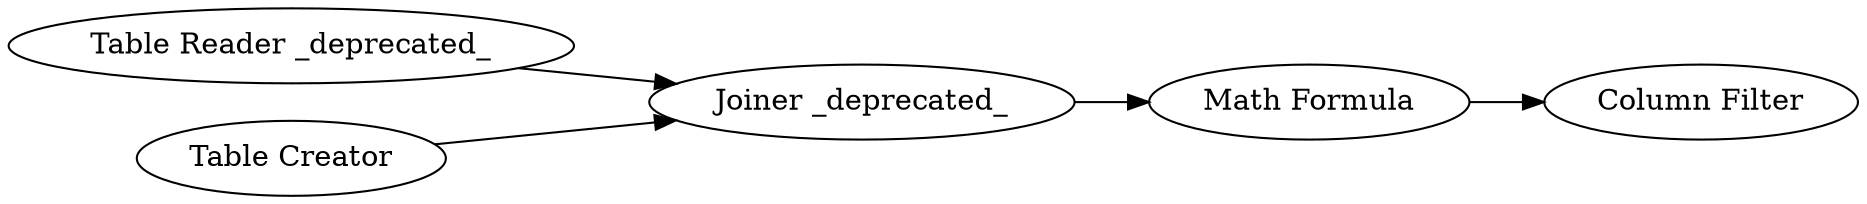 digraph {
	1 -> 7
	8 -> 9
	6 -> 7
	7 -> 8
	1 [label="Table Reader _deprecated_"]
	7 [label="Joiner _deprecated_"]
	9 [label="Column Filter"]
	6 [label="Table Creator"]
	8 [label="Math Formula"]
	rankdir=LR
}
